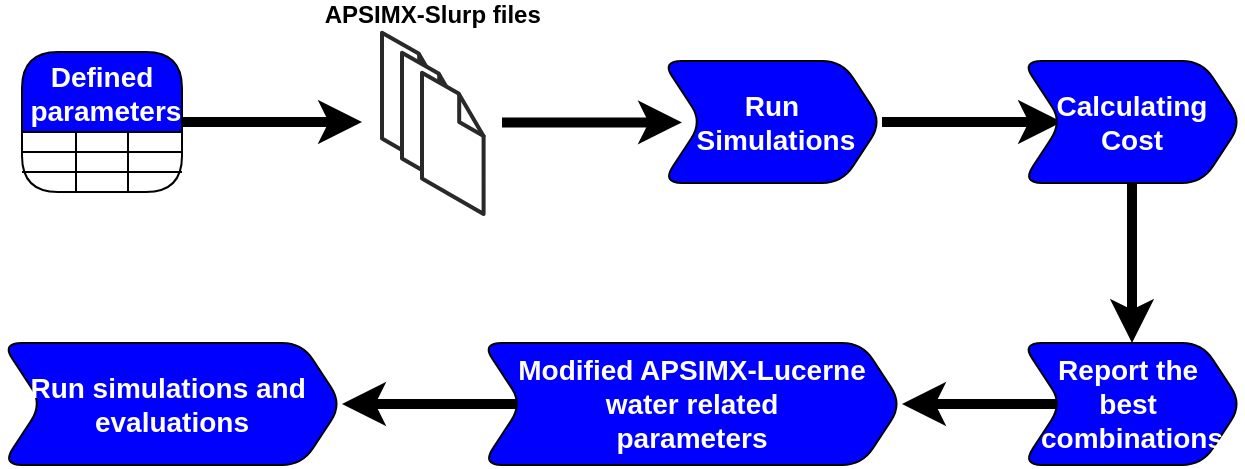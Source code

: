 <mxfile>
    <diagram id="YSO1k5B5jH2_3D_pVGKF" name="Page-1">
        <mxGraphModel dx="1157" dy="538" grid="1" gridSize="10" guides="1" tooltips="1" connect="1" arrows="1" fold="1" page="1" pageScale="1" pageWidth="1654" pageHeight="1169" math="0" shadow="0">
            <root>
                <mxCell id="0"/>
                <mxCell id="1" parent="0"/>
                <mxCell id="40" style="edgeStyle=orthogonalEdgeStyle;orthogonalLoop=1;jettySize=auto;html=1;exitX=1;exitY=0.5;exitDx=0;exitDy=0;strokeWidth=5;curved=1;labelBackgroundColor=none;" edge="1" parent="1" source="4">
                    <mxGeometry relative="1" as="geometry">
                        <mxPoint x="360" y="125" as="targetPoint"/>
                    </mxGeometry>
                </mxCell>
                <mxCell id="4" value="Defined&#10; parameters" style="shape=table;container=1;collapsible=0;childLayout=tableLayout;align=center;fillColor=#0000FF;rounded=1;labelBackgroundColor=none;fontSize=14;fontColor=#FFFFFF;fontStyle=1" vertex="1" parent="1">
                    <mxGeometry x="190" y="90" width="80" height="70" as="geometry"/>
                </mxCell>
                <mxCell id="5" value="" style="shape=partialRectangle;html=1;whiteSpace=wrap;collapsible=0;dropTarget=0;pointerEvents=0;fillColor=none;top=0;left=0;bottom=0;right=0;points=[[0,0.5],[1,0.5]];portConstraint=eastwest;rounded=1;labelBackgroundColor=none;" vertex="1" parent="4">
                    <mxGeometry y="40" width="80" height="10" as="geometry"/>
                </mxCell>
                <mxCell id="6" value="" style="shape=partialRectangle;html=1;whiteSpace=wrap;connectable=0;fillColor=none;top=0;left=0;bottom=0;right=0;overflow=hidden;rounded=1;labelBackgroundColor=none;" vertex="1" parent="5">
                    <mxGeometry width="27" height="10" as="geometry"/>
                </mxCell>
                <mxCell id="7" value="" style="shape=partialRectangle;html=1;whiteSpace=wrap;connectable=0;fillColor=none;top=0;left=0;bottom=0;right=0;overflow=hidden;rounded=1;labelBackgroundColor=none;" vertex="1" parent="5">
                    <mxGeometry x="27" width="26" height="10" as="geometry"/>
                </mxCell>
                <mxCell id="8" value="" style="shape=partialRectangle;html=1;whiteSpace=wrap;connectable=0;fillColor=none;top=0;left=0;bottom=0;right=0;overflow=hidden;rounded=1;labelBackgroundColor=none;" vertex="1" parent="5">
                    <mxGeometry x="53" width="27" height="10" as="geometry"/>
                </mxCell>
                <mxCell id="9" value="" style="shape=partialRectangle;html=1;whiteSpace=wrap;collapsible=0;dropTarget=0;pointerEvents=0;fillColor=none;top=0;left=0;bottom=0;right=0;points=[[0,0.5],[1,0.5]];portConstraint=eastwest;labelBackgroundColor=none;labelBorderColor=#00FF00;rounded=1;" vertex="1" parent="4">
                    <mxGeometry y="50" width="80" height="10" as="geometry"/>
                </mxCell>
                <mxCell id="10" value="" style="shape=partialRectangle;html=1;whiteSpace=wrap;connectable=0;fillColor=none;top=0;left=0;bottom=0;right=0;overflow=hidden;rounded=1;labelBackgroundColor=none;" vertex="1" parent="9">
                    <mxGeometry width="27" height="10" as="geometry"/>
                </mxCell>
                <mxCell id="11" value="" style="shape=partialRectangle;html=1;whiteSpace=wrap;connectable=0;fillColor=none;top=0;left=0;bottom=0;right=0;overflow=hidden;rounded=1;labelBackgroundColor=none;" vertex="1" parent="9">
                    <mxGeometry x="27" width="26" height="10" as="geometry"/>
                </mxCell>
                <mxCell id="12" value="" style="shape=partialRectangle;html=1;whiteSpace=wrap;connectable=0;fillColor=none;top=0;left=0;bottom=0;right=0;overflow=hidden;rounded=1;labelBackgroundColor=none;" vertex="1" parent="9">
                    <mxGeometry x="53" width="27" height="10" as="geometry"/>
                </mxCell>
                <mxCell id="13" value="" style="shape=partialRectangle;html=1;whiteSpace=wrap;collapsible=0;dropTarget=0;pointerEvents=0;fillColor=none;top=0;left=0;bottom=0;right=0;points=[[0,0.5],[1,0.5]];portConstraint=eastwest;rounded=1;labelBackgroundColor=none;" vertex="1" parent="4">
                    <mxGeometry y="60" width="80" height="10" as="geometry"/>
                </mxCell>
                <mxCell id="14" value="" style="shape=partialRectangle;html=1;whiteSpace=wrap;connectable=0;fillColor=none;top=0;left=0;bottom=0;right=0;overflow=hidden;rounded=1;labelBackgroundColor=none;" vertex="1" parent="13">
                    <mxGeometry width="27" height="10" as="geometry"/>
                </mxCell>
                <mxCell id="15" value="" style="shape=partialRectangle;html=1;whiteSpace=wrap;connectable=0;fillColor=none;top=0;left=0;bottom=0;right=0;overflow=hidden;rounded=1;labelBackgroundColor=none;" vertex="1" parent="13">
                    <mxGeometry x="27" width="26" height="10" as="geometry"/>
                </mxCell>
                <mxCell id="16" value="" style="shape=partialRectangle;html=1;whiteSpace=wrap;connectable=0;fillColor=none;top=0;left=0;bottom=0;right=0;overflow=hidden;rounded=1;labelBackgroundColor=none;" vertex="1" parent="13">
                    <mxGeometry x="53" width="27" height="10" as="geometry"/>
                </mxCell>
                <mxCell id="55" value="" style="edgeStyle=orthogonalEdgeStyle;curved=1;rounded=0;orthogonalLoop=1;jettySize=auto;html=1;strokeWidth=5;fillColor=#000000;labelBackgroundColor=none;" edge="1" parent="1" source="24" target="54">
                    <mxGeometry relative="1" as="geometry"/>
                </mxCell>
                <mxCell id="24" value="&lt;font style=&quot;font-size: 14px;&quot;&gt;&lt;b style=&quot;font-size: 14px;&quot;&gt;Run&lt;br style=&quot;font-size: 14px;&quot;&gt;&amp;nbsp;Simulations&lt;/b&gt;&lt;/font&gt;" style="shape=step;perimeter=stepPerimeter;whiteSpace=wrap;html=1;fixedSize=1;labelBackgroundColor=none;strokeColor=#000000;rounded=1;fontColor=#FFFFFF;fontSize=14;fillColor=#0000FF;" vertex="1" parent="1">
                    <mxGeometry x="510" y="94.5" width="110" height="61" as="geometry"/>
                </mxCell>
                <mxCell id="25" value="APSIMX-Slurp files" style="group;rounded=1;verticalAlign=bottom;labelPosition=center;verticalLabelPosition=top;align=center;fontStyle=1;labelBackgroundColor=none;" vertex="1" connectable="0" parent="1">
                    <mxGeometry x="370" y="80.4" width="50.8" height="90.6" as="geometry"/>
                </mxCell>
                <mxCell id="17" value="" style="verticalLabelPosition=bottom;html=1;verticalAlign=top;strokeWidth=1;align=center;outlineConnect=0;dashed=0;outlineConnect=0;shape=mxgraph.aws3d.file;aspect=fixed;strokeColor=#292929;labelBackgroundColor=none;rounded=1;" vertex="1" parent="25">
                    <mxGeometry width="30.8" height="70.6" as="geometry"/>
                </mxCell>
                <mxCell id="18" value="" style="verticalLabelPosition=bottom;html=1;verticalAlign=top;strokeWidth=1;align=center;outlineConnect=0;dashed=0;outlineConnect=0;shape=mxgraph.aws3d.file;aspect=fixed;strokeColor=#292929;labelBackgroundColor=none;rounded=1;" vertex="1" parent="25">
                    <mxGeometry x="10" y="10" width="30.8" height="70.6" as="geometry"/>
                </mxCell>
                <mxCell id="19" value="" style="verticalLabelPosition=bottom;html=1;verticalAlign=top;strokeWidth=1;align=center;outlineConnect=0;dashed=0;outlineConnect=0;shape=mxgraph.aws3d.file;aspect=fixed;strokeColor=#292929;labelBackgroundColor=none;rounded=1;" vertex="1" parent="25">
                    <mxGeometry x="20" y="20" width="30.8" height="70.6" as="geometry"/>
                </mxCell>
                <mxCell id="43" style="edgeStyle=orthogonalEdgeStyle;orthogonalLoop=1;jettySize=auto;html=1;exitX=1;exitY=0.5;exitDx=0;exitDy=0;strokeWidth=5;curved=1;labelBackgroundColor=none;" edge="1" parent="1">
                    <mxGeometry relative="1" as="geometry">
                        <mxPoint x="430" y="125.2" as="sourcePoint"/>
                        <mxPoint x="520" y="125.2" as="targetPoint"/>
                    </mxGeometry>
                </mxCell>
                <mxCell id="57" value="" style="edgeStyle=orthogonalEdgeStyle;curved=1;rounded=0;orthogonalLoop=1;jettySize=auto;html=1;strokeWidth=5;fillColor=#000000;labelBackgroundColor=none;" edge="1" parent="1" source="54" target="56">
                    <mxGeometry relative="1" as="geometry"/>
                </mxCell>
                <mxCell id="54" value="&lt;font&gt;&lt;b&gt;Calculating&lt;br&gt;Cost&lt;br&gt;&lt;/b&gt;&lt;/font&gt;" style="shape=step;perimeter=stepPerimeter;whiteSpace=wrap;html=1;fixedSize=1;labelBackgroundColor=none;strokeColor=#000000;fillColor=#0000FF;rounded=1;fontSize=14;fontColor=#FFFFFF;" vertex="1" parent="1">
                    <mxGeometry x="690" y="94.5" width="110" height="61" as="geometry"/>
                </mxCell>
                <mxCell id="59" value="" style="edgeStyle=orthogonalEdgeStyle;curved=1;rounded=0;orthogonalLoop=1;jettySize=auto;html=1;strokeWidth=5;fillColor=#000000;labelBackgroundColor=none;" edge="1" parent="1" source="56" target="58">
                    <mxGeometry relative="1" as="geometry"/>
                </mxCell>
                <mxCell id="56" value="&lt;font&gt;&lt;b&gt;Report the&amp;nbsp;&lt;br&gt;best&amp;nbsp;&lt;br&gt;combinations&lt;br&gt;&lt;/b&gt;&lt;/font&gt;" style="shape=step;perimeter=stepPerimeter;whiteSpace=wrap;html=1;fixedSize=1;labelBackgroundColor=none;strokeColor=#000000;fillColor=#0000FF;rounded=1;fontSize=14;fontColor=#FFFFFF;" vertex="1" parent="1">
                    <mxGeometry x="690" y="235.5" width="110" height="61" as="geometry"/>
                </mxCell>
                <mxCell id="61" value="" style="edgeStyle=orthogonalEdgeStyle;curved=1;rounded=0;orthogonalLoop=1;jettySize=auto;html=1;strokeWidth=5;fillColor=#000000;labelBackgroundColor=none;" edge="1" parent="1" source="58" target="60">
                    <mxGeometry relative="1" as="geometry"/>
                </mxCell>
                <mxCell id="58" value="&lt;font&gt;&lt;b&gt;Modified APSIMX-Lucerne&lt;br&gt;water related &lt;br&gt;parameters&lt;br&gt;&lt;/b&gt;&lt;/font&gt;" style="shape=step;perimeter=stepPerimeter;whiteSpace=wrap;html=1;fixedSize=1;labelBackgroundColor=none;strokeColor=#000000;fillColor=#0000FF;rounded=1;fontSize=14;fontColor=#FFFFFF;" vertex="1" parent="1">
                    <mxGeometry x="420" y="235.5" width="210" height="61" as="geometry"/>
                </mxCell>
                <mxCell id="60" value="&lt;font&gt;&lt;b&gt;Run simulations and&amp;nbsp;&lt;br&gt;evaluations&lt;br&gt;&lt;/b&gt;&lt;/font&gt;" style="shape=step;perimeter=stepPerimeter;whiteSpace=wrap;html=1;fixedSize=1;labelBackgroundColor=none;strokeColor=#000000;fillColor=#0000FF;rounded=1;fontSize=14;fontColor=#FFFFFF;" vertex="1" parent="1">
                    <mxGeometry x="180" y="235.5" width="170" height="61" as="geometry"/>
                </mxCell>
            </root>
        </mxGraphModel>
    </diagram>
</mxfile>